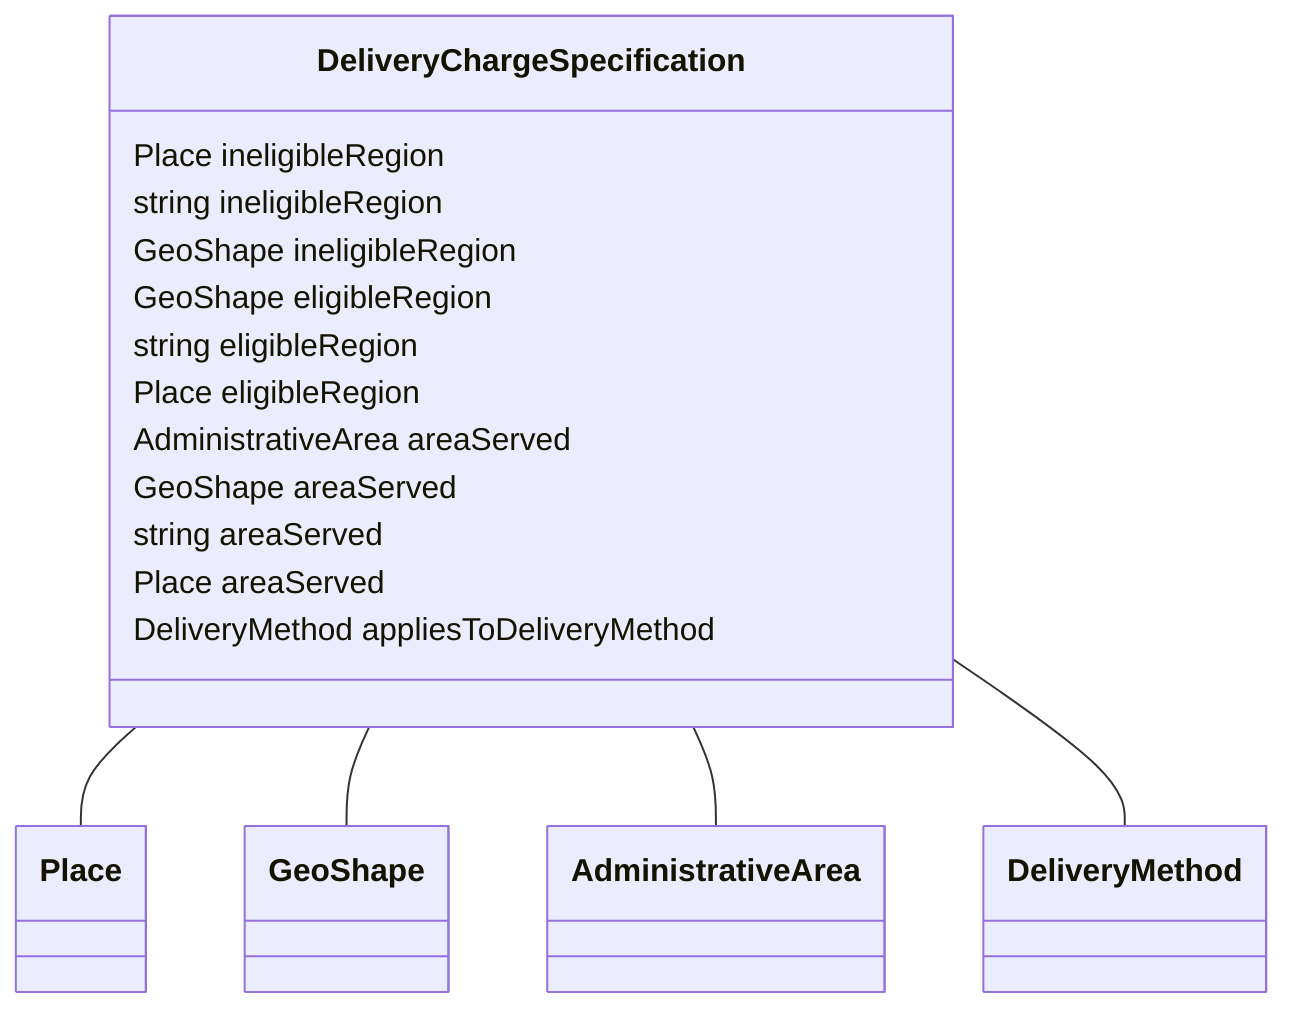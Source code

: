 classDiagram
  DeliveryChargeSpecification -- Place
  DeliveryChargeSpecification -- GeoShape
  DeliveryChargeSpecification -- AdministrativeArea
  DeliveryChargeSpecification -- DeliveryMethod


class DeliveryChargeSpecification {

  Place ineligibleRegion
  string ineligibleRegion
  GeoShape ineligibleRegion
  GeoShape eligibleRegion
  string eligibleRegion
  Place eligibleRegion
  AdministrativeArea areaServed
  GeoShape areaServed
  string areaServed
  Place areaServed
  DeliveryMethod appliesToDeliveryMethod

 }